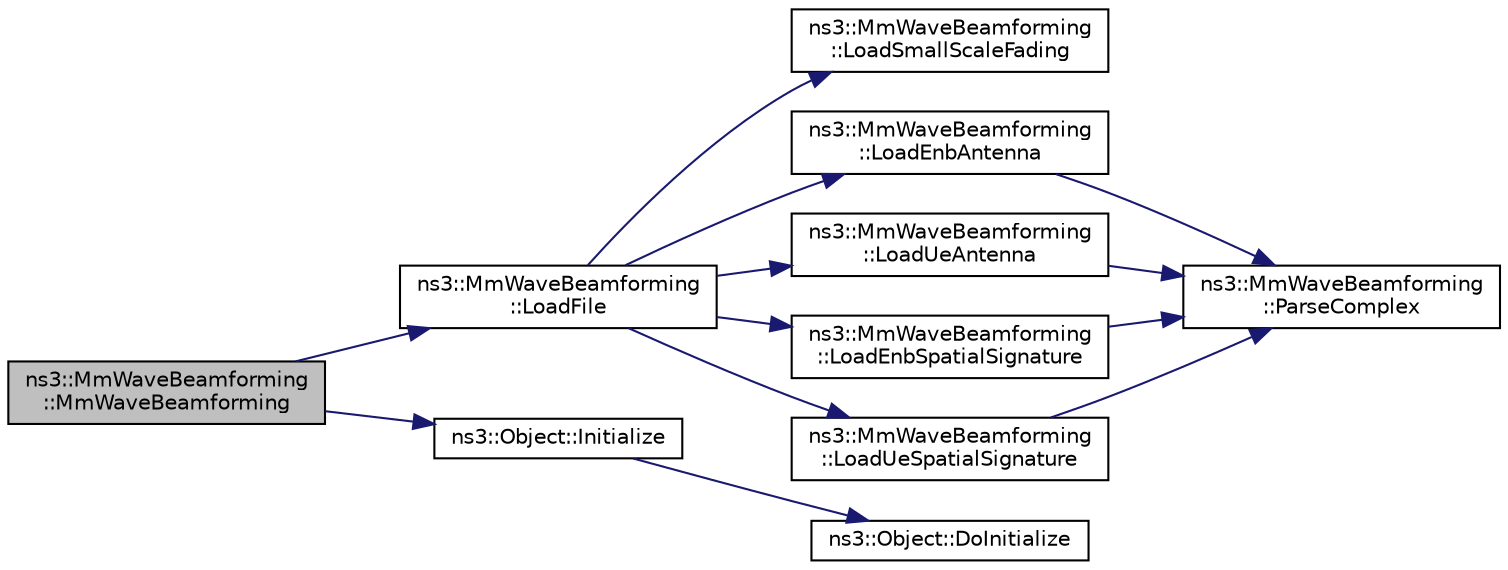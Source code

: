 digraph "ns3::MmWaveBeamforming::MmWaveBeamforming"
{
  edge [fontname="Helvetica",fontsize="10",labelfontname="Helvetica",labelfontsize="10"];
  node [fontname="Helvetica",fontsize="10",shape=record];
  rankdir="LR";
  Node1 [label="ns3::MmWaveBeamforming\l::MmWaveBeamforming",height=0.2,width=0.4,color="black", fillcolor="grey75", style="filled", fontcolor="black"];
  Node1 -> Node2 [color="midnightblue",fontsize="10",style="solid"];
  Node2 [label="ns3::MmWaveBeamforming\l::LoadFile",height=0.2,width=0.4,color="black", fillcolor="white", style="filled",URL="$dc/d81/classns3_1_1MmWaveBeamforming.html#a765f48f9b0b3f50fceb6121e2142978b"];
  Node2 -> Node3 [color="midnightblue",fontsize="10",style="solid"];
  Node3 [label="ns3::MmWaveBeamforming\l::LoadSmallScaleFading",height=0.2,width=0.4,color="black", fillcolor="white", style="filled",URL="$dc/d81/classns3_1_1MmWaveBeamforming.html#a39ae36102434b2cb39d54d7697a4d402"];
  Node2 -> Node4 [color="midnightblue",fontsize="10",style="solid"];
  Node4 [label="ns3::MmWaveBeamforming\l::LoadEnbAntenna",height=0.2,width=0.4,color="black", fillcolor="white", style="filled",URL="$dc/d81/classns3_1_1MmWaveBeamforming.html#a31546229e6a252ee04823b2f01ceed69"];
  Node4 -> Node5 [color="midnightblue",fontsize="10",style="solid"];
  Node5 [label="ns3::MmWaveBeamforming\l::ParseComplex",height=0.2,width=0.4,color="black", fillcolor="white", style="filled",URL="$dc/d81/classns3_1_1MmWaveBeamforming.html#ac14df8250989c3400d482f974bf4104b"];
  Node2 -> Node6 [color="midnightblue",fontsize="10",style="solid"];
  Node6 [label="ns3::MmWaveBeamforming\l::LoadUeAntenna",height=0.2,width=0.4,color="black", fillcolor="white", style="filled",URL="$dc/d81/classns3_1_1MmWaveBeamforming.html#a8e3fe91ebf95867d52d080faab530865"];
  Node6 -> Node5 [color="midnightblue",fontsize="10",style="solid"];
  Node2 -> Node7 [color="midnightblue",fontsize="10",style="solid"];
  Node7 [label="ns3::MmWaveBeamforming\l::LoadEnbSpatialSignature",height=0.2,width=0.4,color="black", fillcolor="white", style="filled",URL="$dc/d81/classns3_1_1MmWaveBeamforming.html#a46c2d2f95724bfdcf4a2883957041da9"];
  Node7 -> Node5 [color="midnightblue",fontsize="10",style="solid"];
  Node2 -> Node8 [color="midnightblue",fontsize="10",style="solid"];
  Node8 [label="ns3::MmWaveBeamforming\l::LoadUeSpatialSignature",height=0.2,width=0.4,color="black", fillcolor="white", style="filled",URL="$dc/d81/classns3_1_1MmWaveBeamforming.html#a3b120db84cc1898fb9274a83f308716c"];
  Node8 -> Node5 [color="midnightblue",fontsize="10",style="solid"];
  Node1 -> Node9 [color="midnightblue",fontsize="10",style="solid"];
  Node9 [label="ns3::Object::Initialize",height=0.2,width=0.4,color="black", fillcolor="white", style="filled",URL="$d9/d77/classns3_1_1Object.html#af4411cb29971772fcd09203474a95078"];
  Node9 -> Node10 [color="midnightblue",fontsize="10",style="solid"];
  Node10 [label="ns3::Object::DoInitialize",height=0.2,width=0.4,color="black", fillcolor="white", style="filled",URL="$d9/d77/classns3_1_1Object.html#af8482a521433409fb5c7f749398c9dbe"];
}
